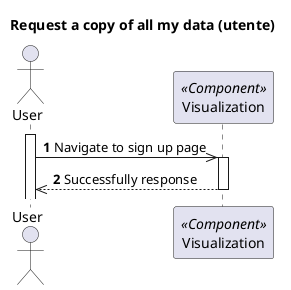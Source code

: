 @startuml
'https://plantuml.com/sequence-diagram

autonumber
skinparam packageStyle rect

title Request a copy of all my data (utente)

actor "User" as NU
participant "Visualization" as MD <<Component>>

activate NU
NU->> MD : Navigate to sign up page

activate MD
NU<<--MD : Successfully response

deactivate MD


@enduml


